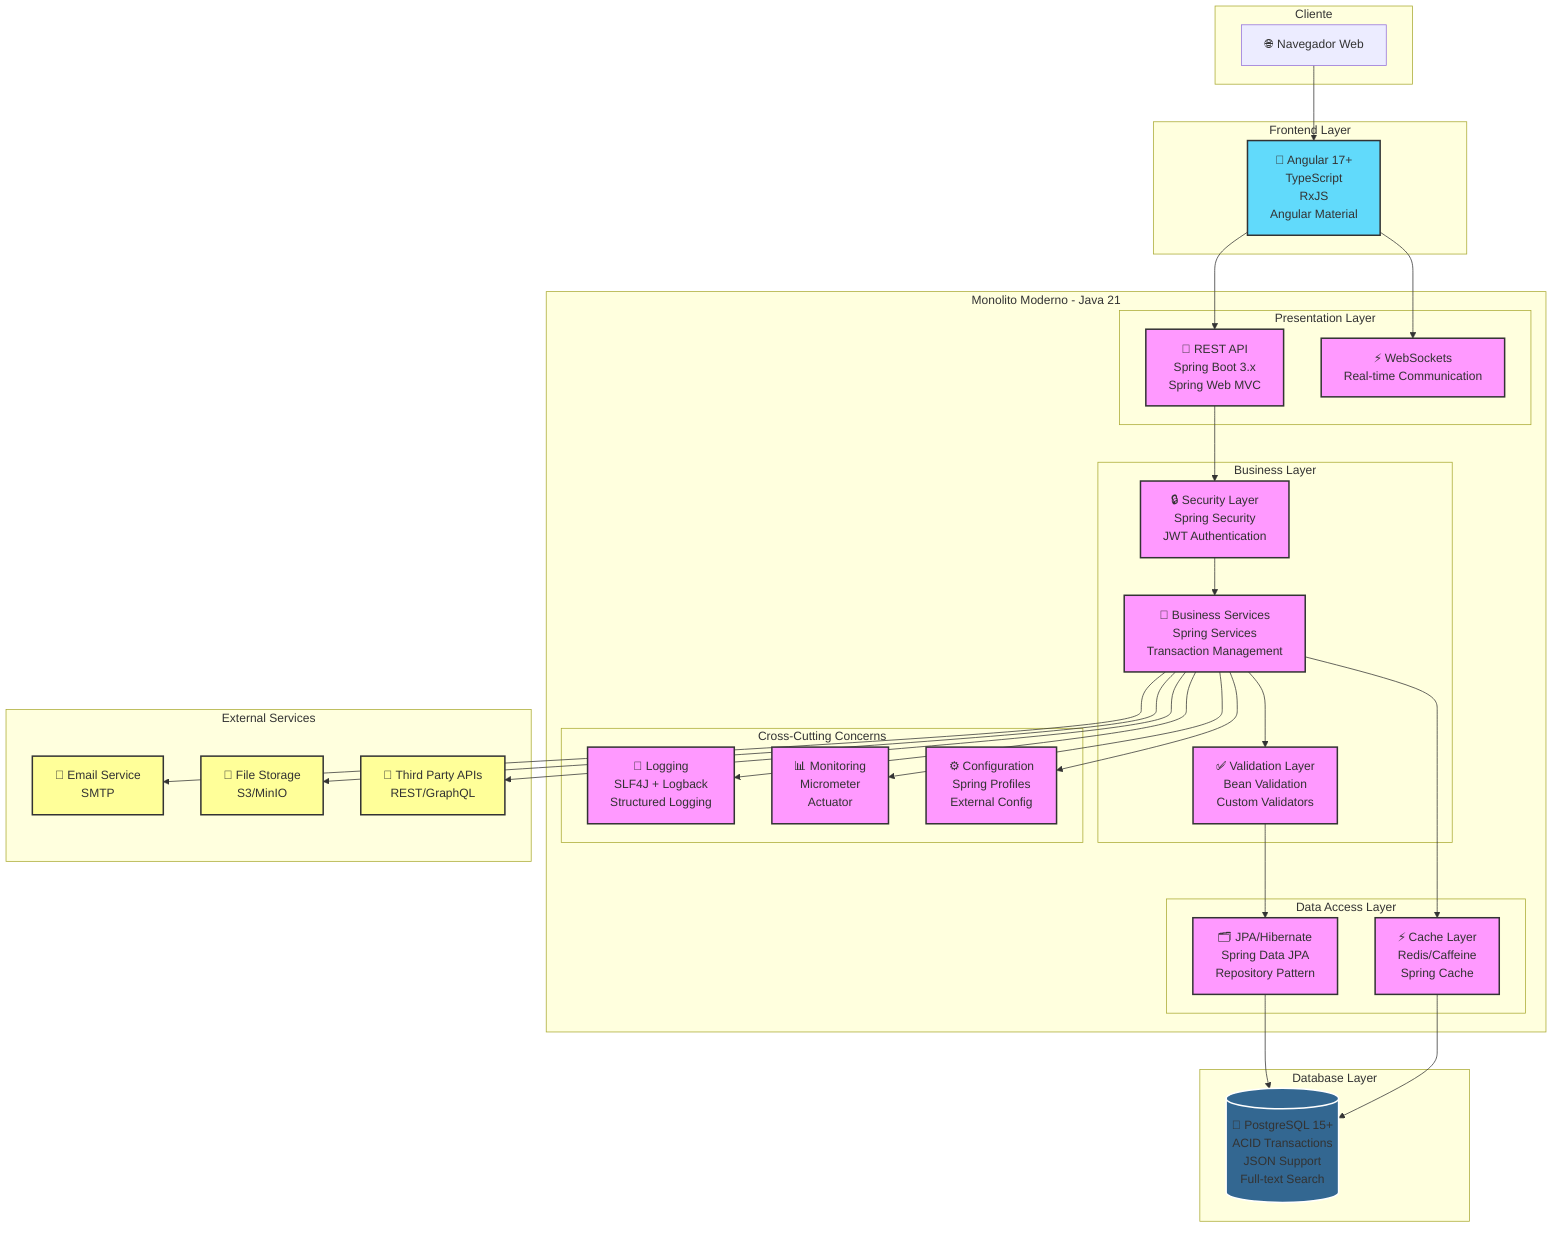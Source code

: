 graph TB
    subgraph "Cliente"
        Browser[🌐 Navegador Web]
    end
    
    subgraph "Frontend Layer"
        Angular[📱 Angular 17+<br/>TypeScript<br/>RxJS<br/>Angular Material]
    end
    
    subgraph "Monolito Moderno - Java 21"
        subgraph "Presentation Layer"
            RestAPI[🔌 REST API<br/>Spring Boot 3.x<br/>Spring Web MVC]
            WebSockets[⚡ WebSockets<br/>Real-time Communication]
        end
        
        subgraph "Business Layer"
            Services[🏢 Business Services<br/>Spring Services<br/>Transaction Management]
            Security[🔒 Security Layer<br/>Spring Security<br/>JWT Authentication]
            Validation[✅ Validation Layer<br/>Bean Validation<br/>Custom Validators]
        end
        
        subgraph "Data Access Layer"
            JPA[🗂️ JPA/Hibernate<br/>Spring Data JPA<br/>Repository Pattern]
            Cache[⚡ Cache Layer<br/>Redis/Caffeine<br/>Spring Cache]
        end
        
        subgraph "Cross-Cutting Concerns"
            Logging[📝 Logging<br/>SLF4J + Logback<br/>Structured Logging]
            Monitoring[📊 Monitoring<br/>Micrometer<br/>Actuator]
            Config[⚙️ Configuration<br/>Spring Profiles<br/>External Config]
        end
    end
    
    subgraph "Database Layer"
        PostgreSQL[(🐘 PostgreSQL 15+<br/>ACID Transactions<br/>JSON Support<br/>Full-text Search)]
    end
    
    subgraph "External Services"
        Email[📧 Email Service<br/>SMTP]
        FileStorage[📁 File Storage<br/>S3/MinIO]
        ThirdPartyAPI[🔗 Third Party APIs<br/>REST/GraphQL]
    end
    
    %% Conexiones principales
    Browser --> Angular
    Angular --> RestAPI
    Angular --> WebSockets
    
    RestAPI --> Security
    Security --> Services
    Services --> Validation
    Validation --> JPA
    Services --> Cache
    JPA --> PostgreSQL
    Cache --> PostgreSQL
    
    %% Conexiones transversales
    Services --> Logging
    Services --> Monitoring
    Services --> Config
    
    %% Conexiones externas
    Services --> Email
    Services --> FileStorage
    Services --> ThirdPartyAPI
    
    %% Estilos
    classDef frontend fill:#61dafb,stroke:#333,stroke-width:2px
    classDef backend fill:#f9f,stroke:#333,stroke-width:2px
    classDef database fill:#336791,stroke:#fff,stroke-width:2px
    classDef external fill:#ff9,stroke:#333,stroke-width:2px
    
    class Angular frontend
    class RestAPI,WebSockets,Services,Security,Validation,JPA,Cache,Logging,Monitoring,Config backend
    class PostgreSQL database
    class Email,FileStorage,ThirdPartyAPI external